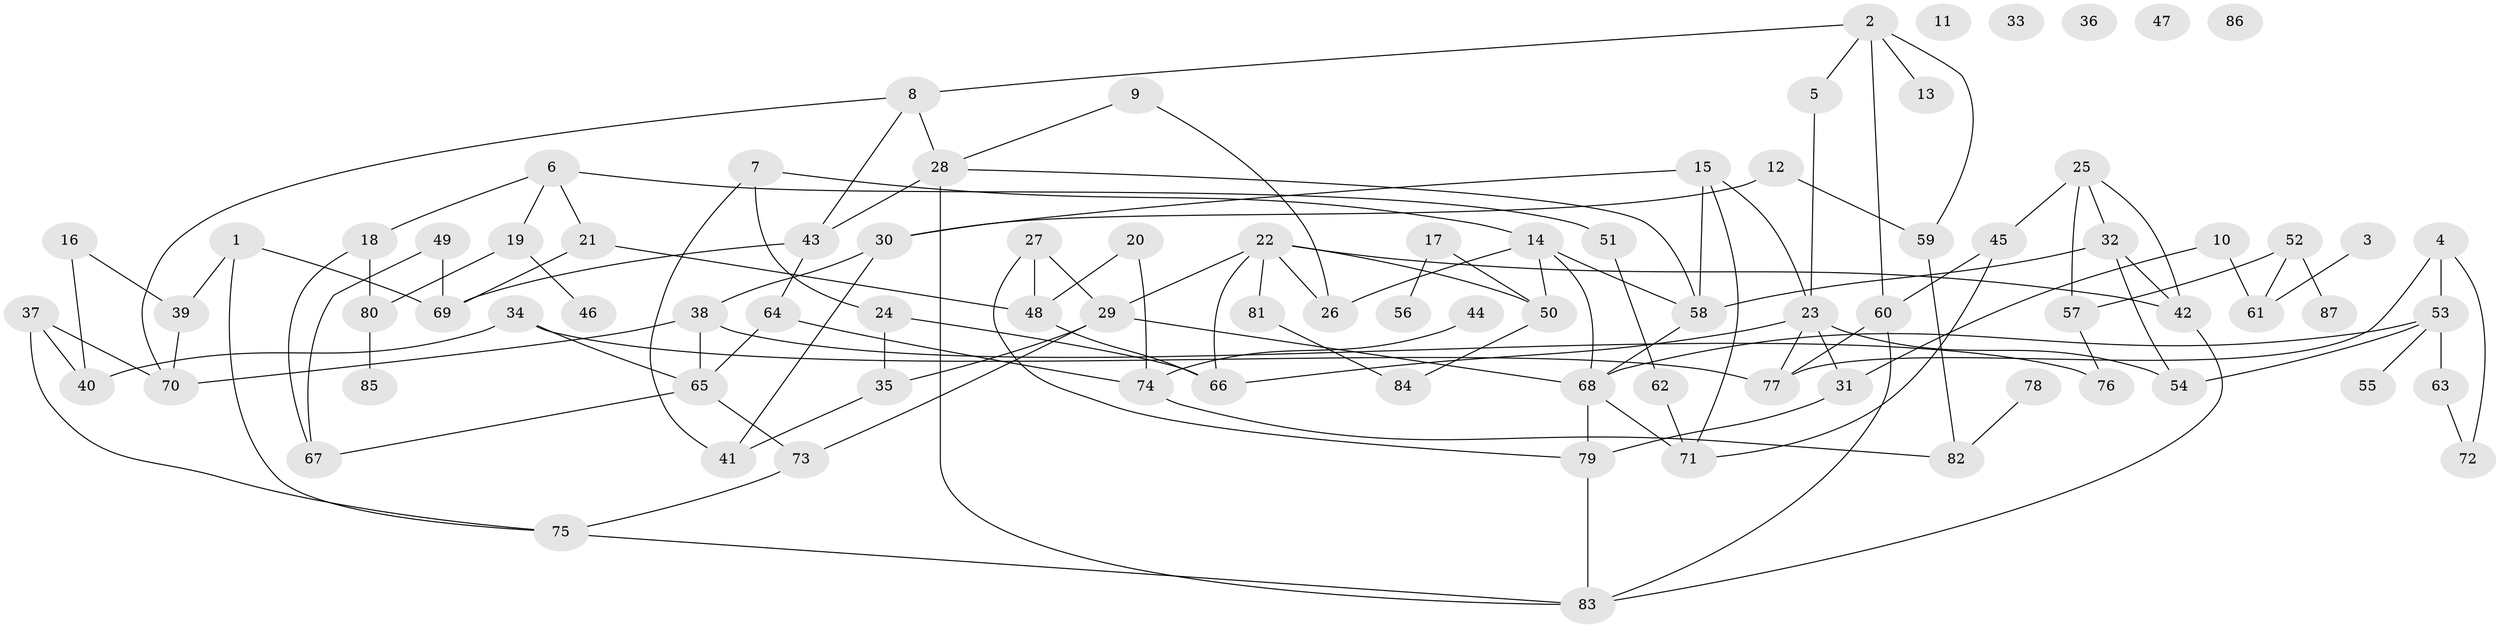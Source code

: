 // coarse degree distribution, {3: 0.13793103448275862, 8: 0.06896551724137931, 1: 0.13793103448275862, 4: 0.1724137931034483, 5: 0.034482758620689655, 0: 0.1724137931034483, 7: 0.13793103448275862, 11: 0.034482758620689655, 2: 0.10344827586206896}
// Generated by graph-tools (version 1.1) at 2025/16/03/04/25 18:16:45]
// undirected, 87 vertices, 129 edges
graph export_dot {
graph [start="1"]
  node [color=gray90,style=filled];
  1;
  2;
  3;
  4;
  5;
  6;
  7;
  8;
  9;
  10;
  11;
  12;
  13;
  14;
  15;
  16;
  17;
  18;
  19;
  20;
  21;
  22;
  23;
  24;
  25;
  26;
  27;
  28;
  29;
  30;
  31;
  32;
  33;
  34;
  35;
  36;
  37;
  38;
  39;
  40;
  41;
  42;
  43;
  44;
  45;
  46;
  47;
  48;
  49;
  50;
  51;
  52;
  53;
  54;
  55;
  56;
  57;
  58;
  59;
  60;
  61;
  62;
  63;
  64;
  65;
  66;
  67;
  68;
  69;
  70;
  71;
  72;
  73;
  74;
  75;
  76;
  77;
  78;
  79;
  80;
  81;
  82;
  83;
  84;
  85;
  86;
  87;
  1 -- 39;
  1 -- 69;
  1 -- 75;
  2 -- 5;
  2 -- 8;
  2 -- 13;
  2 -- 59;
  2 -- 60;
  3 -- 61;
  4 -- 53;
  4 -- 72;
  4 -- 77;
  5 -- 23;
  6 -- 18;
  6 -- 19;
  6 -- 21;
  6 -- 51;
  7 -- 14;
  7 -- 24;
  7 -- 41;
  8 -- 28;
  8 -- 43;
  8 -- 70;
  9 -- 26;
  9 -- 28;
  10 -- 31;
  10 -- 61;
  12 -- 30;
  12 -- 59;
  14 -- 26;
  14 -- 50;
  14 -- 58;
  14 -- 68;
  15 -- 23;
  15 -- 30;
  15 -- 58;
  15 -- 71;
  16 -- 39;
  16 -- 40;
  17 -- 50;
  17 -- 56;
  18 -- 67;
  18 -- 80;
  19 -- 46;
  19 -- 80;
  20 -- 48;
  20 -- 74;
  21 -- 48;
  21 -- 69;
  22 -- 26;
  22 -- 29;
  22 -- 42;
  22 -- 50;
  22 -- 66;
  22 -- 81;
  23 -- 31;
  23 -- 54;
  23 -- 66;
  23 -- 77;
  24 -- 35;
  24 -- 66;
  25 -- 32;
  25 -- 42;
  25 -- 45;
  25 -- 57;
  27 -- 29;
  27 -- 48;
  27 -- 79;
  28 -- 43;
  28 -- 58;
  28 -- 83;
  29 -- 35;
  29 -- 68;
  29 -- 73;
  30 -- 38;
  30 -- 41;
  31 -- 79;
  32 -- 42;
  32 -- 54;
  32 -- 58;
  34 -- 40;
  34 -- 65;
  34 -- 77;
  35 -- 41;
  37 -- 40;
  37 -- 70;
  37 -- 75;
  38 -- 65;
  38 -- 70;
  38 -- 76;
  39 -- 70;
  42 -- 83;
  43 -- 64;
  43 -- 69;
  44 -- 74;
  45 -- 60;
  45 -- 71;
  48 -- 66;
  49 -- 67;
  49 -- 69;
  50 -- 84;
  51 -- 62;
  52 -- 57;
  52 -- 61;
  52 -- 87;
  53 -- 54;
  53 -- 55;
  53 -- 63;
  53 -- 68;
  57 -- 76;
  58 -- 68;
  59 -- 82;
  60 -- 77;
  60 -- 83;
  62 -- 71;
  63 -- 72;
  64 -- 65;
  64 -- 74;
  65 -- 67;
  65 -- 73;
  68 -- 71;
  68 -- 79;
  73 -- 75;
  74 -- 82;
  75 -- 83;
  78 -- 82;
  79 -- 83;
  80 -- 85;
  81 -- 84;
}
